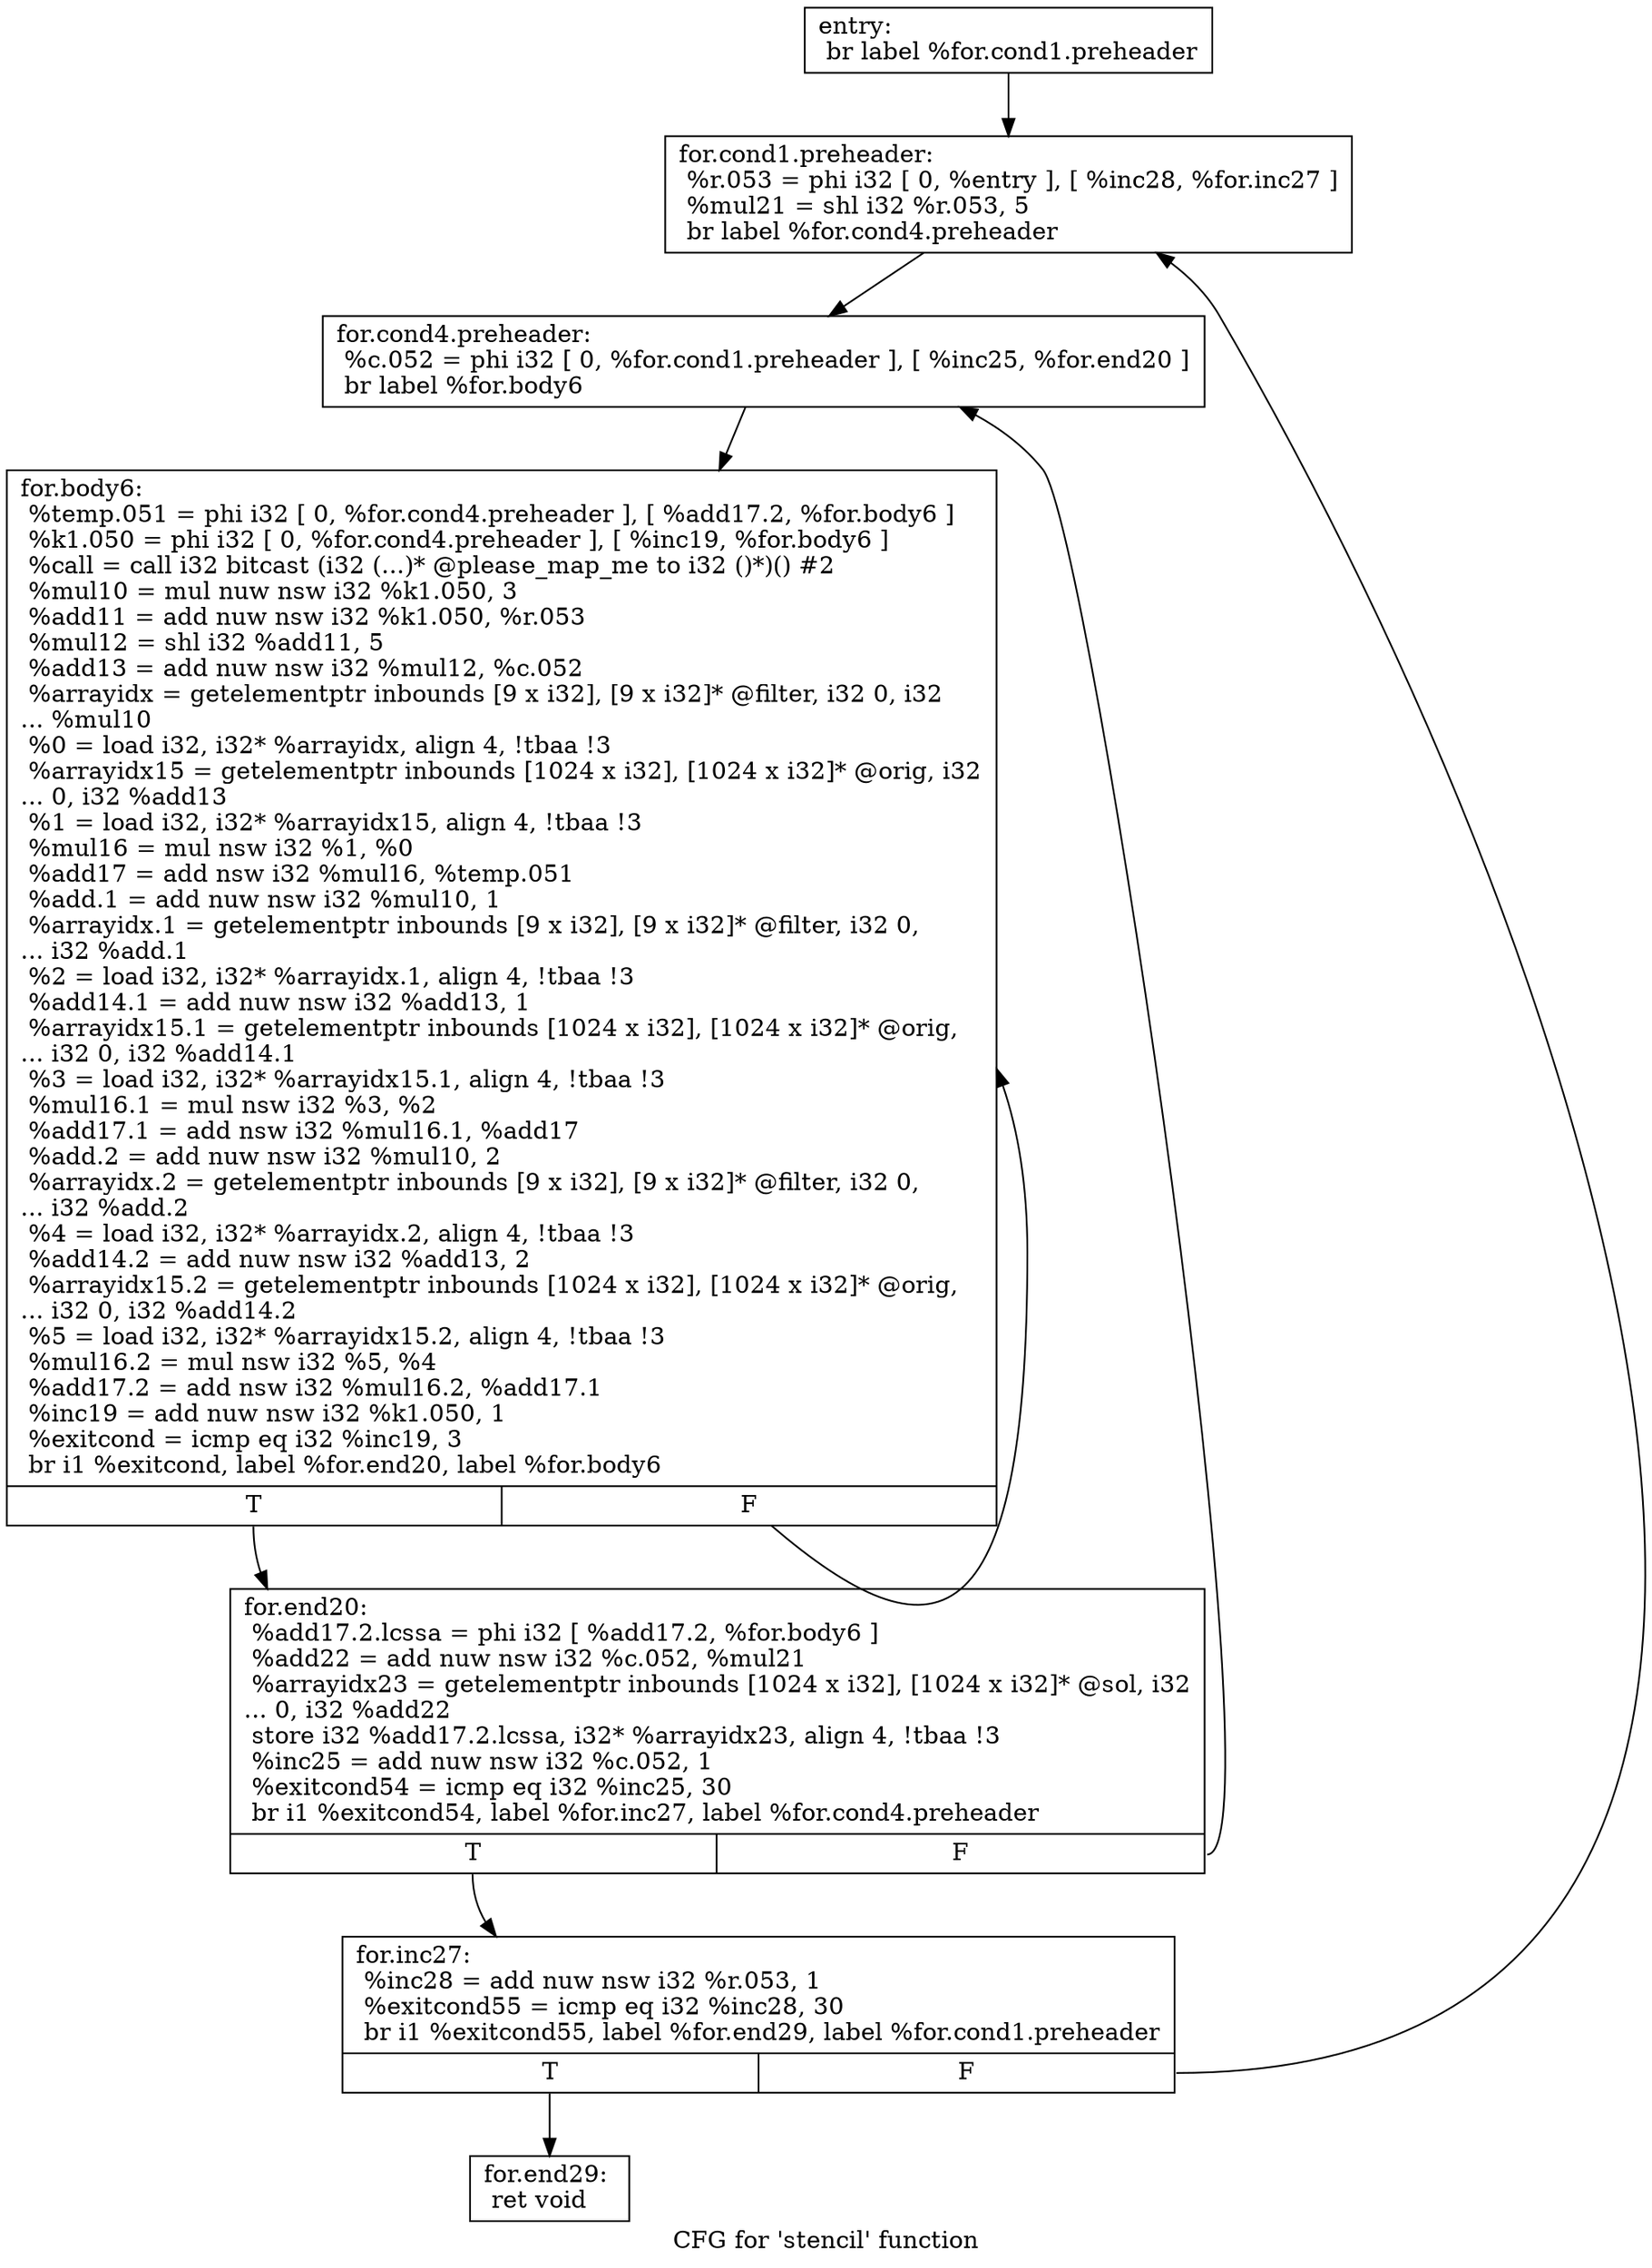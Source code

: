 digraph "CFG for 'stencil' function" {
	label="CFG for 'stencil' function";

	Node0x558dc2502080 [shape=record,label="{entry:\l  br label %for.cond1.preheader\l}"];
	Node0x558dc2502080 -> Node0x558dc25021e0;
	Node0x558dc25021e0 [shape=record,label="{for.cond1.preheader:                              \l  %r.053 = phi i32 [ 0, %entry ], [ %inc28, %for.inc27 ]\l  %mul21 = shl i32 %r.053, 5\l  br label %for.cond4.preheader\l}"];
	Node0x558dc25021e0 -> Node0x558dc2502b70;
	Node0x558dc2502b70 [shape=record,label="{for.cond4.preheader:                              \l  %c.052 = phi i32 [ 0, %for.cond1.preheader ], [ %inc25, %for.end20 ]\l  br label %for.body6\l}"];
	Node0x558dc2502b70 -> Node0x558dc2502e70;
	Node0x558dc2502e70 [shape=record,label="{for.body6:                                        \l  %temp.051 = phi i32 [ 0, %for.cond4.preheader ], [ %add17.2, %for.body6 ]\l  %k1.050 = phi i32 [ 0, %for.cond4.preheader ], [ %inc19, %for.body6 ]\l  %call = call i32 bitcast (i32 (...)* @please_map_me to i32 ()*)() #2\l  %mul10 = mul nuw nsw i32 %k1.050, 3\l  %add11 = add nuw nsw i32 %k1.050, %r.053\l  %mul12 = shl i32 %add11, 5\l  %add13 = add nuw nsw i32 %mul12, %c.052\l  %arrayidx = getelementptr inbounds [9 x i32], [9 x i32]* @filter, i32 0, i32\l... %mul10\l  %0 = load i32, i32* %arrayidx, align 4, !tbaa !3\l  %arrayidx15 = getelementptr inbounds [1024 x i32], [1024 x i32]* @orig, i32\l... 0, i32 %add13\l  %1 = load i32, i32* %arrayidx15, align 4, !tbaa !3\l  %mul16 = mul nsw i32 %1, %0\l  %add17 = add nsw i32 %mul16, %temp.051\l  %add.1 = add nuw nsw i32 %mul10, 1\l  %arrayidx.1 = getelementptr inbounds [9 x i32], [9 x i32]* @filter, i32 0,\l... i32 %add.1\l  %2 = load i32, i32* %arrayidx.1, align 4, !tbaa !3\l  %add14.1 = add nuw nsw i32 %add13, 1\l  %arrayidx15.1 = getelementptr inbounds [1024 x i32], [1024 x i32]* @orig,\l... i32 0, i32 %add14.1\l  %3 = load i32, i32* %arrayidx15.1, align 4, !tbaa !3\l  %mul16.1 = mul nsw i32 %3, %2\l  %add17.1 = add nsw i32 %mul16.1, %add17\l  %add.2 = add nuw nsw i32 %mul10, 2\l  %arrayidx.2 = getelementptr inbounds [9 x i32], [9 x i32]* @filter, i32 0,\l... i32 %add.2\l  %4 = load i32, i32* %arrayidx.2, align 4, !tbaa !3\l  %add14.2 = add nuw nsw i32 %add13, 2\l  %arrayidx15.2 = getelementptr inbounds [1024 x i32], [1024 x i32]* @orig,\l... i32 0, i32 %add14.2\l  %5 = load i32, i32* %arrayidx15.2, align 4, !tbaa !3\l  %mul16.2 = mul nsw i32 %5, %4\l  %add17.2 = add nsw i32 %mul16.2, %add17.1\l  %inc19 = add nuw nsw i32 %k1.050, 1\l  %exitcond = icmp eq i32 %inc19, 3\l  br i1 %exitcond, label %for.end20, label %for.body6\l|{<s0>T|<s1>F}}"];
	Node0x558dc2502e70:s0 -> Node0x558dc2502d00;
	Node0x558dc2502e70:s1 -> Node0x558dc2502e70;
	Node0x558dc2502d00 [shape=record,label="{for.end20:                                        \l  %add17.2.lcssa = phi i32 [ %add17.2, %for.body6 ]\l  %add22 = add nuw nsw i32 %c.052, %mul21\l  %arrayidx23 = getelementptr inbounds [1024 x i32], [1024 x i32]* @sol, i32\l... 0, i32 %add22\l  store i32 %add17.2.lcssa, i32* %arrayidx23, align 4, !tbaa !3\l  %inc25 = add nuw nsw i32 %c.052, 1\l  %exitcond54 = icmp eq i32 %inc25, 30\l  br i1 %exitcond54, label %for.inc27, label %for.cond4.preheader\l|{<s0>T|<s1>F}}"];
	Node0x558dc2502d00:s0 -> Node0x558dc2502950;
	Node0x558dc2502d00:s1 -> Node0x558dc2502b70;
	Node0x558dc2502950 [shape=record,label="{for.inc27:                                        \l  %inc28 = add nuw nsw i32 %r.053, 1\l  %exitcond55 = icmp eq i32 %inc28, 30\l  br i1 %exitcond55, label %for.end29, label %for.cond1.preheader\l|{<s0>T|<s1>F}}"];
	Node0x558dc2502950:s0 -> Node0x558dc25064f0;
	Node0x558dc2502950:s1 -> Node0x558dc25021e0;
	Node0x558dc25064f0 [shape=record,label="{for.end29:                                        \l  ret void\l}"];
}
